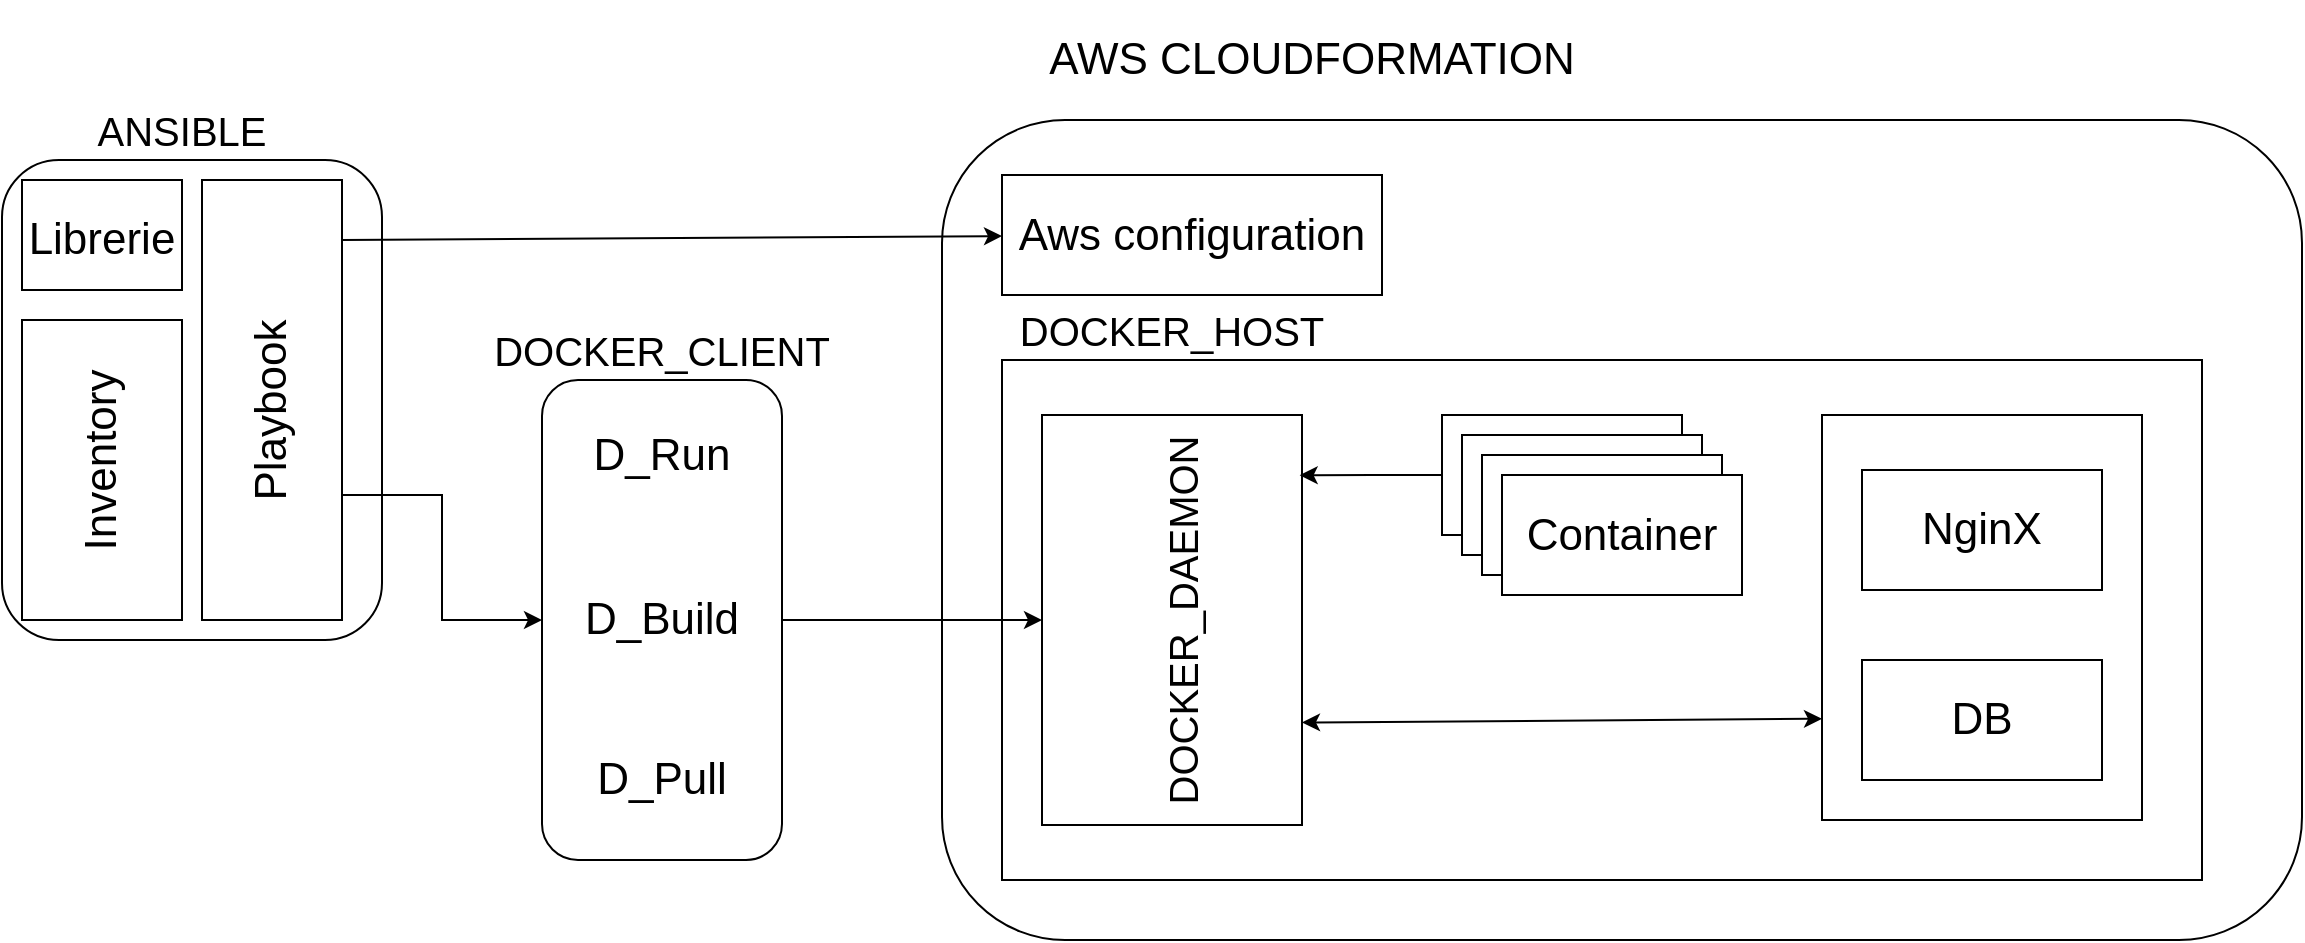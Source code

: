 <mxfile version="21.0.2" type="device"><diagram id="Ht1M8jgEwFfnCIfOTk4-" name="Page-1"><mxGraphModel dx="1050" dy="580" grid="1" gridSize="10" guides="1" tooltips="1" connect="1" arrows="1" fold="1" page="1" pageScale="1" pageWidth="1169" pageHeight="827" math="0" shadow="0"><root><mxCell id="0"/><mxCell id="1" parent="0"/><mxCell id="bfPKJIzCHtRxMffY4mgc-2" value="" style="rounded=1;whiteSpace=wrap;html=1;" parent="1" vertex="1"><mxGeometry x="10" y="90" width="190" height="240" as="geometry"/></mxCell><mxCell id="bfPKJIzCHtRxMffY4mgc-3" value="ANSIBLE" style="text;html=1;strokeColor=none;fillColor=none;align=center;verticalAlign=middle;whiteSpace=wrap;rounded=0;fontSize=20;" parent="1" vertex="1"><mxGeometry x="70" y="60" width="60" height="30" as="geometry"/></mxCell><mxCell id="bfPKJIzCHtRxMffY4mgc-4" value="" style="rounded=0;whiteSpace=wrap;html=1;" parent="1" vertex="1"><mxGeometry x="110" y="100" width="70" height="220" as="geometry"/></mxCell><mxCell id="I0-yeme4sfieWMZ8gq_C-13" style="edgeStyle=orthogonalEdgeStyle;rounded=0;orthogonalLoop=1;jettySize=auto;html=1;exitX=1;exitY=0.75;exitDx=0;exitDy=0;entryX=0;entryY=0.5;entryDx=0;entryDy=0;" edge="1" parent="1" source="bfPKJIzCHtRxMffY4mgc-5" target="I0-yeme4sfieWMZ8gq_C-1"><mxGeometry relative="1" as="geometry"/></mxCell><mxCell id="bfPKJIzCHtRxMffY4mgc-5" value="Playbook" style="text;html=1;strokeColor=none;fillColor=none;align=center;verticalAlign=middle;whiteSpace=wrap;rounded=0;horizontal=0;fontSize=22;" parent="1" vertex="1"><mxGeometry x="110" y="130" width="70" height="170" as="geometry"/></mxCell><mxCell id="bfPKJIzCHtRxMffY4mgc-8" value="" style="rounded=0;whiteSpace=wrap;html=1;" parent="1" vertex="1"><mxGeometry x="20" y="100" width="80" height="55" as="geometry"/></mxCell><mxCell id="bfPKJIzCHtRxMffY4mgc-7" value="Librerie" style="text;html=1;strokeColor=none;fillColor=none;align=center;verticalAlign=middle;whiteSpace=wrap;rounded=0;horizontal=1;fontSize=22;" parent="1" vertex="1"><mxGeometry x="20" y="100" width="80" height="60" as="geometry"/></mxCell><mxCell id="bfPKJIzCHtRxMffY4mgc-9" value="" style="rounded=0;whiteSpace=wrap;html=1;" parent="1" vertex="1"><mxGeometry x="20" y="170" width="80" height="150" as="geometry"/></mxCell><mxCell id="bfPKJIzCHtRxMffY4mgc-11" value="Inventory" style="text;html=1;strokeColor=none;fillColor=none;align=center;verticalAlign=middle;whiteSpace=wrap;rounded=0;horizontal=0;fontSize=22;" parent="1" vertex="1"><mxGeometry x="20" y="210" width="80" height="60" as="geometry"/></mxCell><mxCell id="bfPKJIzCHtRxMffY4mgc-13" value="" style="rounded=1;whiteSpace=wrap;html=1;" parent="1" vertex="1"><mxGeometry x="480" y="70" width="680" height="410" as="geometry"/></mxCell><mxCell id="bfPKJIzCHtRxMffY4mgc-14" value="AWS CLOUDFORMATION" style="text;html=1;strokeColor=none;fillColor=none;align=center;verticalAlign=middle;whiteSpace=wrap;rounded=0;horizontal=1;fontSize=22;" parent="1" vertex="1"><mxGeometry x="520" y="10" width="290" height="60" as="geometry"/></mxCell><mxCell id="I0-yeme4sfieWMZ8gq_C-1" value="" style="rounded=1;whiteSpace=wrap;html=1;" vertex="1" parent="1"><mxGeometry x="280" y="200" width="120" height="240" as="geometry"/></mxCell><mxCell id="I0-yeme4sfieWMZ8gq_C-2" value="DOCKER_CLIENT" style="text;html=1;strokeColor=none;fillColor=none;align=center;verticalAlign=middle;whiteSpace=wrap;rounded=0;fontSize=20;" vertex="1" parent="1"><mxGeometry x="310" y="170" width="60" height="30" as="geometry"/></mxCell><mxCell id="I0-yeme4sfieWMZ8gq_C-3" value="D_Run" style="text;html=1;strokeColor=none;fillColor=none;align=center;verticalAlign=middle;whiteSpace=wrap;rounded=0;horizontal=1;fontSize=22;" vertex="1" parent="1"><mxGeometry x="300" y="207.5" width="80" height="60" as="geometry"/></mxCell><mxCell id="I0-yeme4sfieWMZ8gq_C-4" value="D_Build" style="text;html=1;strokeColor=none;fillColor=none;align=center;verticalAlign=middle;whiteSpace=wrap;rounded=0;horizontal=1;fontSize=22;" vertex="1" parent="1"><mxGeometry x="300" y="290" width="80" height="60" as="geometry"/></mxCell><mxCell id="I0-yeme4sfieWMZ8gq_C-5" value="D_Pull" style="text;html=1;strokeColor=none;fillColor=none;align=center;verticalAlign=middle;whiteSpace=wrap;rounded=0;horizontal=1;fontSize=22;" vertex="1" parent="1"><mxGeometry x="300" y="370" width="80" height="60" as="geometry"/></mxCell><mxCell id="I0-yeme4sfieWMZ8gq_C-6" value="" style="endArrow=classic;html=1;rounded=0;" edge="1" parent="1" target="I0-yeme4sfieWMZ8gq_C-7"><mxGeometry width="50" height="50" relative="1" as="geometry"><mxPoint x="180" y="130" as="sourcePoint"/><mxPoint x="350" y="130" as="targetPoint"/></mxGeometry></mxCell><mxCell id="I0-yeme4sfieWMZ8gq_C-7" value="" style="rounded=0;whiteSpace=wrap;html=1;" vertex="1" parent="1"><mxGeometry x="510" y="97.5" width="190" height="60" as="geometry"/></mxCell><mxCell id="I0-yeme4sfieWMZ8gq_C-10" value="Aws configuration" style="text;html=1;strokeColor=none;fillColor=none;align=center;verticalAlign=middle;whiteSpace=wrap;rounded=0;horizontal=1;fontSize=22;" vertex="1" parent="1"><mxGeometry x="510" y="97.5" width="190" height="60" as="geometry"/></mxCell><mxCell id="I0-yeme4sfieWMZ8gq_C-14" value="" style="rounded=0;whiteSpace=wrap;html=1;" vertex="1" parent="1"><mxGeometry x="510" y="190" width="600" height="260" as="geometry"/></mxCell><mxCell id="I0-yeme4sfieWMZ8gq_C-16" value="" style="rounded=0;whiteSpace=wrap;html=1;" vertex="1" parent="1"><mxGeometry x="530" y="217.5" width="130" height="205" as="geometry"/></mxCell><mxCell id="I0-yeme4sfieWMZ8gq_C-15" style="edgeStyle=orthogonalEdgeStyle;rounded=0;orthogonalLoop=1;jettySize=auto;html=1;exitX=1;exitY=0.5;exitDx=0;exitDy=0;entryX=0;entryY=0.5;entryDx=0;entryDy=0;" edge="1" parent="1" source="I0-yeme4sfieWMZ8gq_C-1" target="I0-yeme4sfieWMZ8gq_C-16"><mxGeometry relative="1" as="geometry"/></mxCell><mxCell id="I0-yeme4sfieWMZ8gq_C-19" value="DOCKER_DAEMON" style="text;html=1;strokeColor=none;fillColor=none;align=center;verticalAlign=middle;whiteSpace=wrap;rounded=0;horizontal=0;fontSize=20;" vertex="1" parent="1"><mxGeometry x="560" y="290" width="80" height="60" as="geometry"/></mxCell><mxCell id="I0-yeme4sfieWMZ8gq_C-22" style="edgeStyle=orthogonalEdgeStyle;rounded=0;orthogonalLoop=1;jettySize=auto;html=1;exitX=0;exitY=0.5;exitDx=0;exitDy=0;entryX=0.991;entryY=0.147;entryDx=0;entryDy=0;entryPerimeter=0;" edge="1" parent="1" source="I0-yeme4sfieWMZ8gq_C-20" target="I0-yeme4sfieWMZ8gq_C-16"><mxGeometry relative="1" as="geometry"/></mxCell><mxCell id="I0-yeme4sfieWMZ8gq_C-20" value="" style="rounded=0;whiteSpace=wrap;html=1;" vertex="1" parent="1"><mxGeometry x="730" y="217.5" width="120" height="60" as="geometry"/></mxCell><mxCell id="I0-yeme4sfieWMZ8gq_C-23" value="" style="rounded=0;whiteSpace=wrap;html=1;" vertex="1" parent="1"><mxGeometry x="740" y="227.5" width="120" height="60" as="geometry"/></mxCell><mxCell id="I0-yeme4sfieWMZ8gq_C-24" value="" style="rounded=0;whiteSpace=wrap;html=1;" vertex="1" parent="1"><mxGeometry x="750" y="237.5" width="120" height="60" as="geometry"/></mxCell><mxCell id="I0-yeme4sfieWMZ8gq_C-25" value="" style="rounded=0;whiteSpace=wrap;html=1;" vertex="1" parent="1"><mxGeometry x="760" y="247.5" width="120" height="60" as="geometry"/></mxCell><mxCell id="I0-yeme4sfieWMZ8gq_C-26" value="Container" style="text;html=1;strokeColor=none;fillColor=none;align=center;verticalAlign=middle;whiteSpace=wrap;rounded=0;horizontal=1;fontSize=22;" vertex="1" parent="1"><mxGeometry x="780" y="247.5" width="80" height="60" as="geometry"/></mxCell><mxCell id="I0-yeme4sfieWMZ8gq_C-27" value="" style="rounded=0;whiteSpace=wrap;html=1;" vertex="1" parent="1"><mxGeometry x="920" y="217.5" width="160" height="202.5" as="geometry"/></mxCell><mxCell id="I0-yeme4sfieWMZ8gq_C-33" value="" style="endArrow=classic;startArrow=classic;html=1;rounded=0;exitX=1;exitY=0.75;exitDx=0;exitDy=0;entryX=0;entryY=0.75;entryDx=0;entryDy=0;" edge="1" parent="1" source="I0-yeme4sfieWMZ8gq_C-16" target="I0-yeme4sfieWMZ8gq_C-27"><mxGeometry width="50" height="50" relative="1" as="geometry"><mxPoint x="670" y="330" as="sourcePoint"/><mxPoint x="720" y="280" as="targetPoint"/></mxGeometry></mxCell><mxCell id="I0-yeme4sfieWMZ8gq_C-34" value="" style="rounded=0;whiteSpace=wrap;html=1;" vertex="1" parent="1"><mxGeometry x="940" y="245" width="120" height="60" as="geometry"/></mxCell><mxCell id="I0-yeme4sfieWMZ8gq_C-35" value="" style="rounded=0;whiteSpace=wrap;html=1;" vertex="1" parent="1"><mxGeometry x="940" y="340" width="120" height="60" as="geometry"/></mxCell><mxCell id="I0-yeme4sfieWMZ8gq_C-36" value="NginX" style="text;html=1;strokeColor=none;fillColor=none;align=center;verticalAlign=middle;whiteSpace=wrap;rounded=0;horizontal=1;fontSize=22;" vertex="1" parent="1"><mxGeometry x="960" y="245" width="80" height="60" as="geometry"/></mxCell><mxCell id="I0-yeme4sfieWMZ8gq_C-37" value="DB" style="text;html=1;strokeColor=none;fillColor=none;align=center;verticalAlign=middle;whiteSpace=wrap;rounded=0;horizontal=1;fontSize=22;" vertex="1" parent="1"><mxGeometry x="960" y="340" width="80" height="60" as="geometry"/></mxCell><mxCell id="I0-yeme4sfieWMZ8gq_C-40" value="DOCKER_HOST" style="text;html=1;strokeColor=none;fillColor=none;align=center;verticalAlign=middle;whiteSpace=wrap;rounded=0;fontSize=20;" vertex="1" parent="1"><mxGeometry x="565" y="160" width="60" height="30" as="geometry"/></mxCell></root></mxGraphModel></diagram></mxfile>